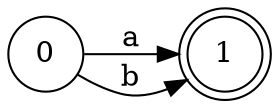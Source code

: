 digraph finite_state_machine {
	rankdir=LR size="8,5"
	node [shape=doublecircle]
	1
	node [shape=circle]
	0 -> 1 [label=a]
	node [shape=circle]
	0 -> 1 [label=b]
}
